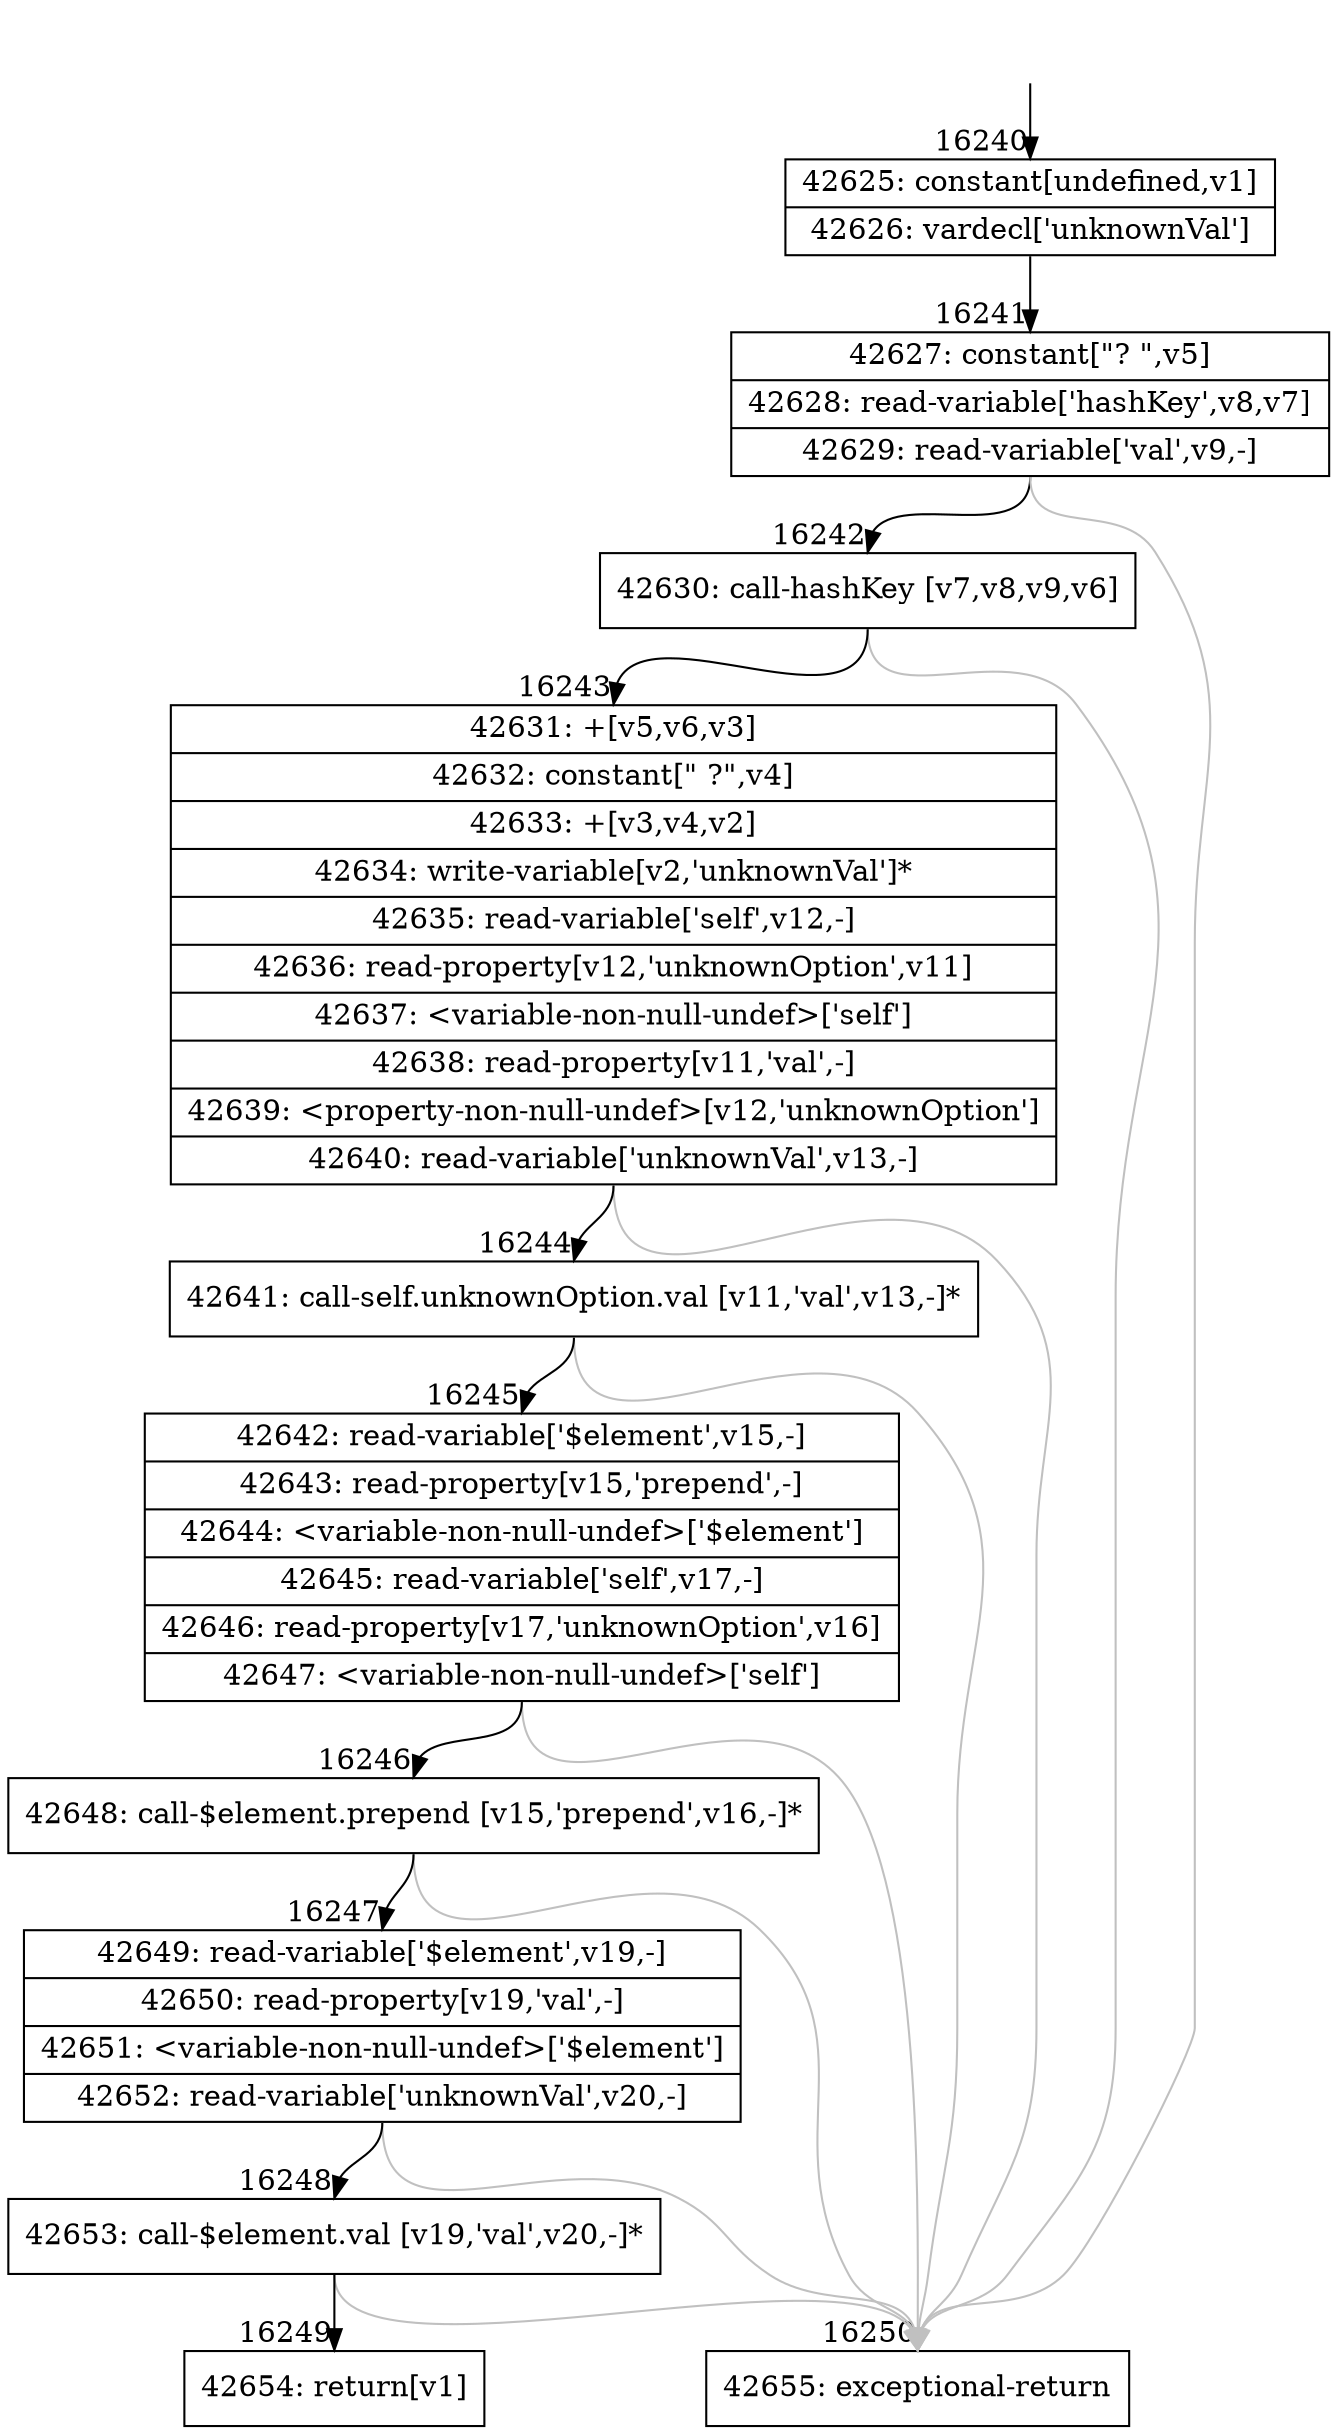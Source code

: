 digraph {
rankdir="TD"
BB_entry1308[shape=none,label=""];
BB_entry1308 -> BB16240 [tailport=s, headport=n, headlabel="    16240"]
BB16240 [shape=record label="{42625: constant[undefined,v1]|42626: vardecl['unknownVal']}" ] 
BB16240 -> BB16241 [tailport=s, headport=n, headlabel="      16241"]
BB16241 [shape=record label="{42627: constant[\"? \",v5]|42628: read-variable['hashKey',v8,v7]|42629: read-variable['val',v9,-]}" ] 
BB16241 -> BB16242 [tailport=s, headport=n, headlabel="      16242"]
BB16241 -> BB16250 [tailport=s, headport=n, color=gray, headlabel="      16250"]
BB16242 [shape=record label="{42630: call-hashKey [v7,v8,v9,v6]}" ] 
BB16242 -> BB16243 [tailport=s, headport=n, headlabel="      16243"]
BB16242 -> BB16250 [tailport=s, headport=n, color=gray]
BB16243 [shape=record label="{42631: +[v5,v6,v3]|42632: constant[\" ?\",v4]|42633: +[v3,v4,v2]|42634: write-variable[v2,'unknownVal']*|42635: read-variable['self',v12,-]|42636: read-property[v12,'unknownOption',v11]|42637: \<variable-non-null-undef\>['self']|42638: read-property[v11,'val',-]|42639: \<property-non-null-undef\>[v12,'unknownOption']|42640: read-variable['unknownVal',v13,-]}" ] 
BB16243 -> BB16244 [tailport=s, headport=n, headlabel="      16244"]
BB16243 -> BB16250 [tailport=s, headport=n, color=gray]
BB16244 [shape=record label="{42641: call-self.unknownOption.val [v11,'val',v13,-]*}" ] 
BB16244 -> BB16245 [tailport=s, headport=n, headlabel="      16245"]
BB16244 -> BB16250 [tailport=s, headport=n, color=gray]
BB16245 [shape=record label="{42642: read-variable['$element',v15,-]|42643: read-property[v15,'prepend',-]|42644: \<variable-non-null-undef\>['$element']|42645: read-variable['self',v17,-]|42646: read-property[v17,'unknownOption',v16]|42647: \<variable-non-null-undef\>['self']}" ] 
BB16245 -> BB16246 [tailport=s, headport=n, headlabel="      16246"]
BB16245 -> BB16250 [tailport=s, headport=n, color=gray]
BB16246 [shape=record label="{42648: call-$element.prepend [v15,'prepend',v16,-]*}" ] 
BB16246 -> BB16247 [tailport=s, headport=n, headlabel="      16247"]
BB16246 -> BB16250 [tailport=s, headport=n, color=gray]
BB16247 [shape=record label="{42649: read-variable['$element',v19,-]|42650: read-property[v19,'val',-]|42651: \<variable-non-null-undef\>['$element']|42652: read-variable['unknownVal',v20,-]}" ] 
BB16247 -> BB16248 [tailport=s, headport=n, headlabel="      16248"]
BB16247 -> BB16250 [tailport=s, headport=n, color=gray]
BB16248 [shape=record label="{42653: call-$element.val [v19,'val',v20,-]*}" ] 
BB16248 -> BB16249 [tailport=s, headport=n, headlabel="      16249"]
BB16248 -> BB16250 [tailport=s, headport=n, color=gray]
BB16249 [shape=record label="{42654: return[v1]}" ] 
BB16250 [shape=record label="{42655: exceptional-return}" ] 
//#$~ 27965
}

